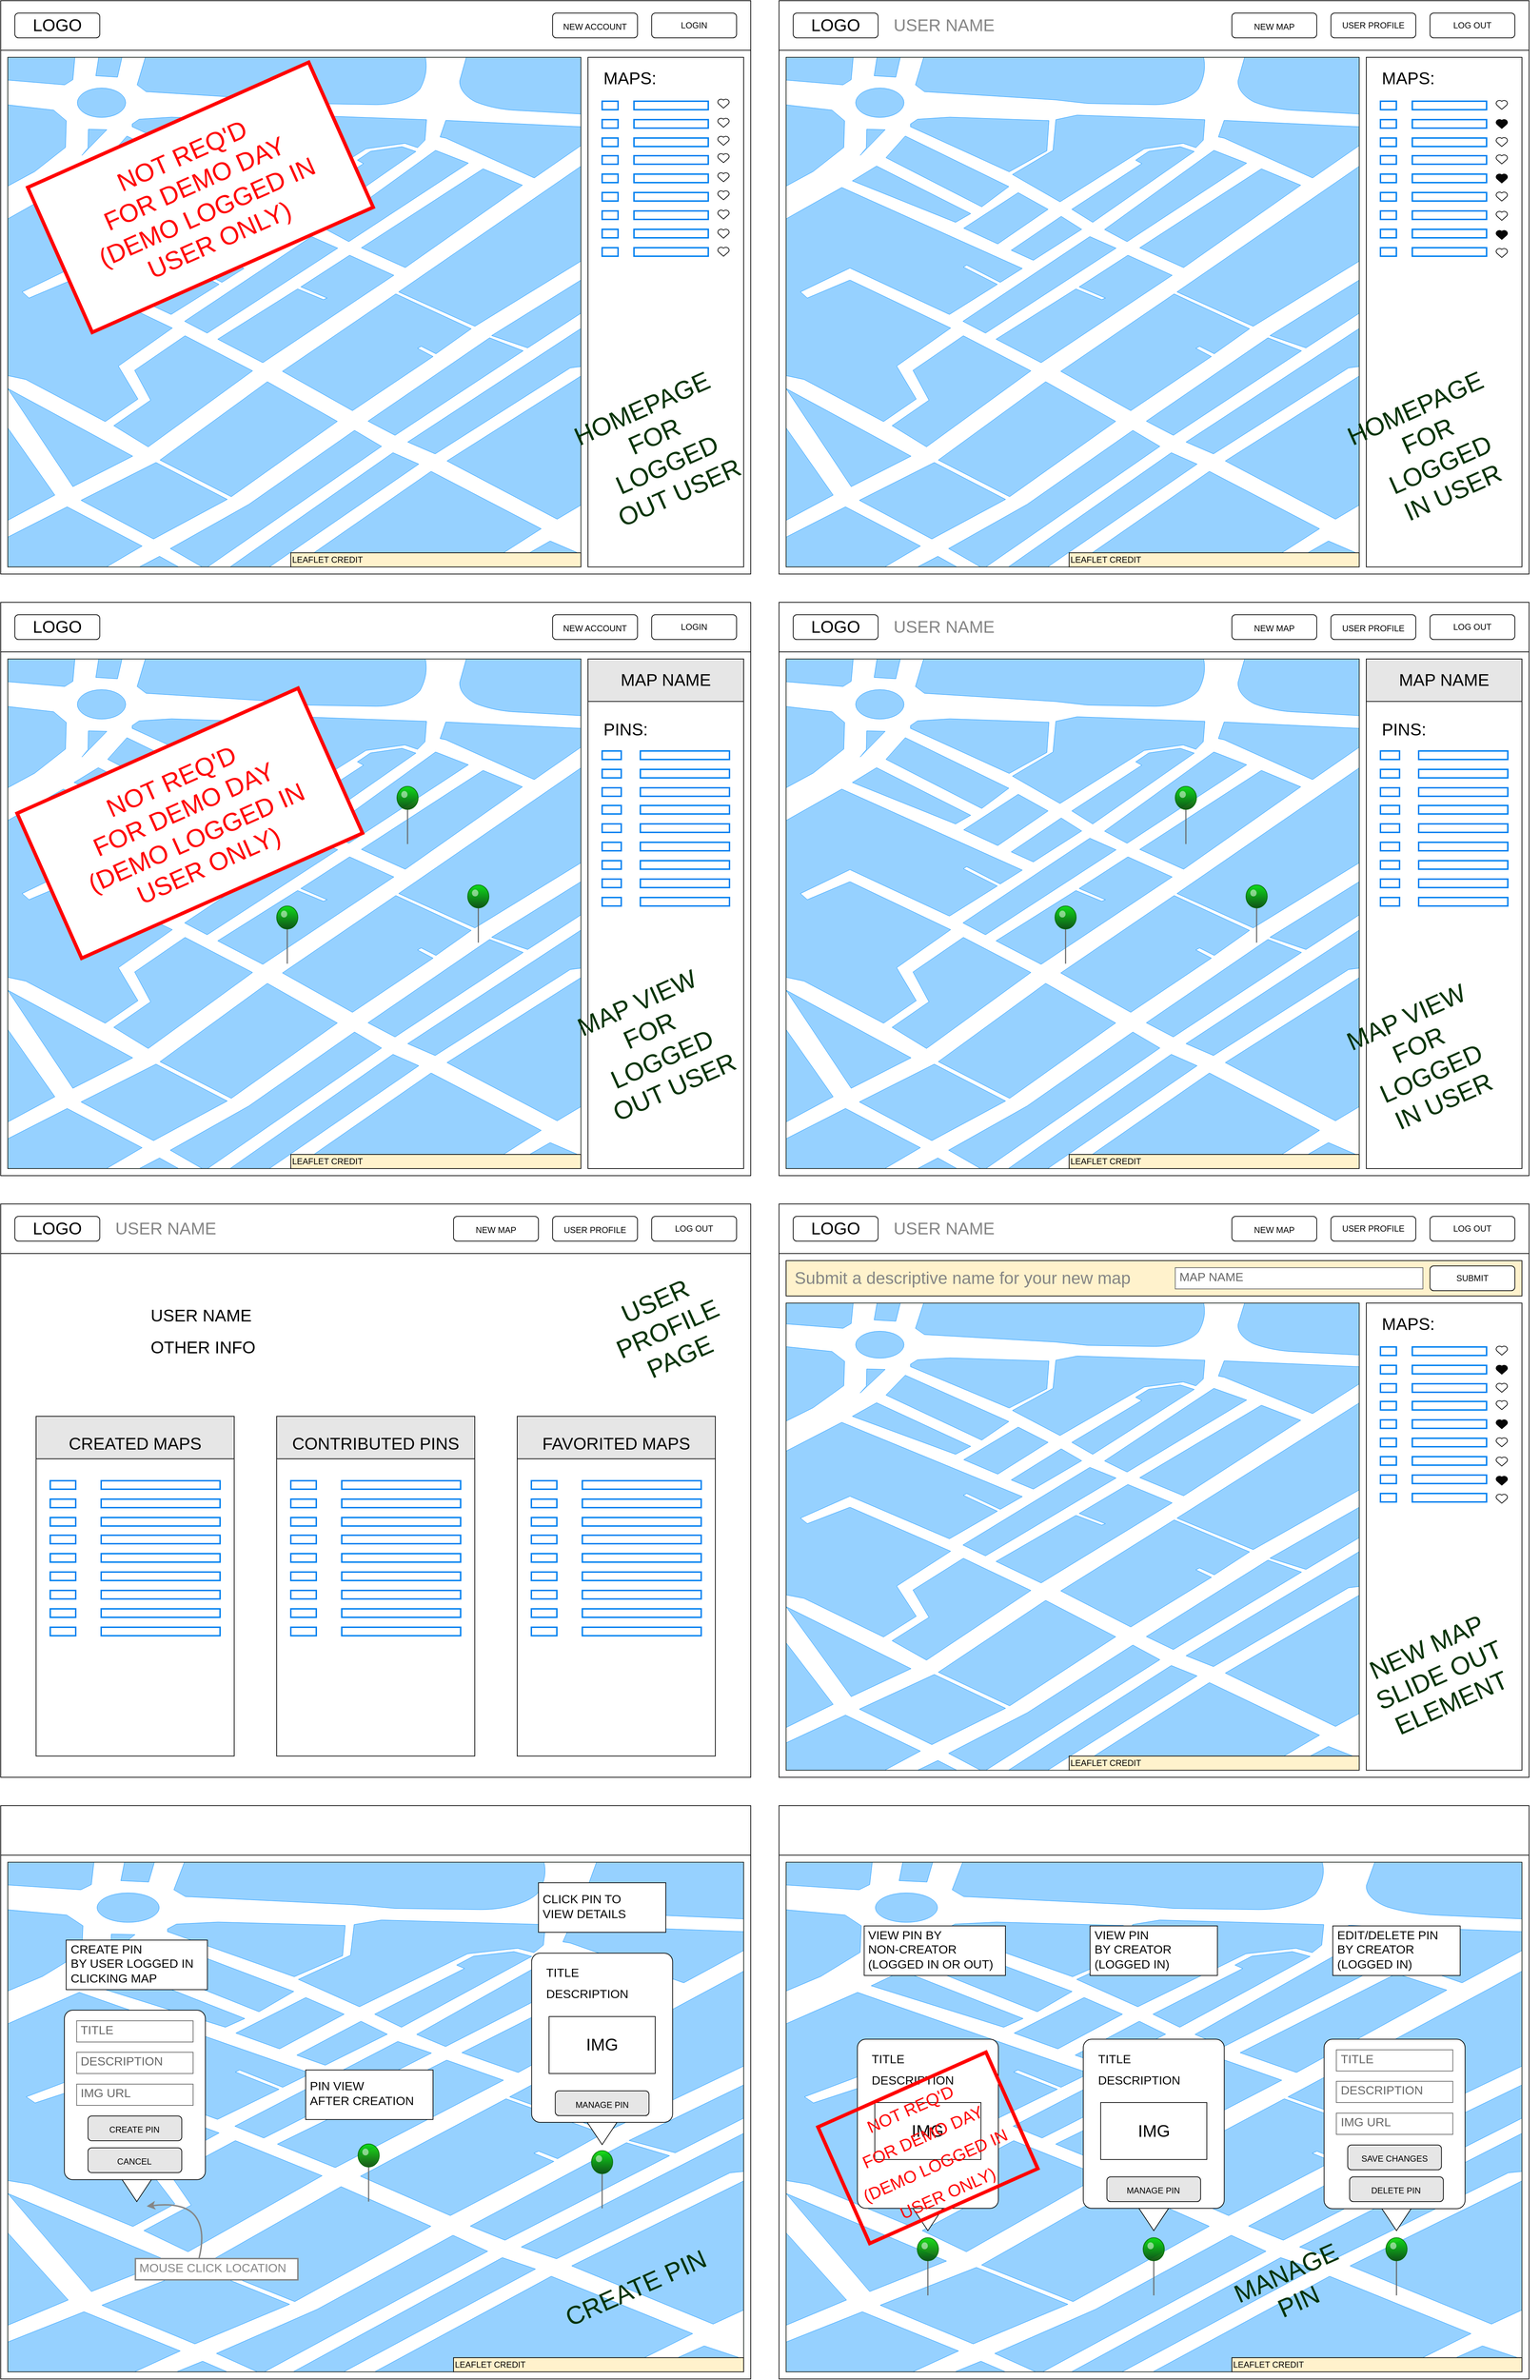 <mxfile version="17.4.4" type="device"><diagram name="Page-1" id="03018318-947c-dd8e-b7a3-06fadd420f32"><mxGraphModel dx="3213" dy="2142" grid="1" gridSize="10" guides="1" tooltips="1" connect="1" arrows="1" fold="1" page="1" pageScale="1" pageWidth="1100" pageHeight="850" background="none" math="0" shadow="0"><root><mxCell id="0"/><mxCell id="1" parent="0"/><mxCell id="XAqKuSyK2m_CRTWHJI9g-225" value="" style="verticalLabelPosition=bottom;verticalAlign=top;html=1;shadow=0;dashed=0;strokeWidth=1;shape=mxgraph.ios.iBgMap;strokeColor=#18211b;strokeColor2=#008cff;fillColor2=#96D1FF;sketch=0;fontSize=24;fillColor=none;" parent="1" vertex="1"><mxGeometry x="1130" y="2650" width="1040" height="720" as="geometry"/></mxCell><mxCell id="XAqKuSyK2m_CRTWHJI9g-220" value="" style="rounded=0;whiteSpace=wrap;html=1;fillColor=none;sketch=0;" parent="1" vertex="1"><mxGeometry x="1120" y="2570" width="1060" height="810" as="geometry"/></mxCell><mxCell id="XAqKuSyK2m_CRTWHJI9g-264" value="" style="triangle;whiteSpace=wrap;html=1;sketch=0;fontSize=24;fontColor=#050505;strokeColor=default;fillColor=default;rotation=90;" parent="1" vertex="1"><mxGeometry x="1619.62" y="3100.5" width="60" height="80" as="geometry"/></mxCell><mxCell id="XAqKuSyK2m_CRTWHJI9g-3" value="" style="rounded=0;whiteSpace=wrap;html=1;fillColor=none;sketch=0;" parent="1" vertex="1"><mxGeometry x="20" y="20" width="1060" height="810" as="geometry"/></mxCell><mxCell id="XAqKuSyK2m_CRTWHJI9g-265" value="" style="triangle;whiteSpace=wrap;html=1;sketch=0;fontSize=24;fontColor=#050505;strokeColor=default;fillColor=default;rotation=90;" parent="1" vertex="1"><mxGeometry x="1962.68" y="3100.5" width="60" height="80" as="geometry"/></mxCell><mxCell id="XAqKuSyK2m_CRTWHJI9g-6" value="" style="rounded=0;whiteSpace=wrap;html=1;fillColor=none;" parent="1" vertex="1"><mxGeometry x="20" y="20" width="1060" height="70" as="geometry"/></mxCell><mxCell id="XAqKuSyK2m_CRTWHJI9g-7" value="&lt;font style=&quot;font-size: 24px&quot;&gt;LOGO&lt;/font&gt;" style="rounded=1;whiteSpace=wrap;html=1;fillColor=none;" parent="1" vertex="1"><mxGeometry x="40" y="37.5" width="120" height="35" as="geometry"/></mxCell><mxCell id="XAqKuSyK2m_CRTWHJI9g-10" value="" style="rounded=0;whiteSpace=wrap;html=1;sketch=0;fontSize=24;fillColor=none;" parent="1" vertex="1"><mxGeometry x="850" y="100" width="220" height="720" as="geometry"/></mxCell><mxCell id="XAqKuSyK2m_CRTWHJI9g-13" value="" style="verticalLabelPosition=bottom;verticalAlign=top;html=1;shadow=0;dashed=0;strokeWidth=1;shape=mxgraph.ios.iBgMap;strokeColor=#18211b;strokeColor2=#008cff;fillColor2=#96D1FF;sketch=0;fontSize=24;fillColor=none;" parent="1" vertex="1"><mxGeometry x="30" y="100" width="810" height="720" as="geometry"/></mxCell><mxCell id="XAqKuSyK2m_CRTWHJI9g-14" value="MAPS:" style="rounded=0;whiteSpace=wrap;html=1;sketch=0;fontSize=24;fillColor=none;strokeColor=none;align=left;" parent="1" vertex="1"><mxGeometry x="870" y="110" width="180" height="40" as="geometry"/></mxCell><mxCell id="XAqKuSyK2m_CRTWHJI9g-16" value="" style="html=1;verticalLabelPosition=bottom;align=center;labelBackgroundColor=#ffffff;verticalAlign=top;strokeWidth=2;strokeColor=#0080F0;shadow=0;dashed=0;shape=mxgraph.ios7.icons.preferences;pointerEvents=1;sketch=0;fontSize=24;fillColor=none;" parent="1" vertex="1"><mxGeometry x="870" y="162" width="150" height="64" as="geometry"/></mxCell><mxCell id="XAqKuSyK2m_CRTWHJI9g-17" value="" style="html=1;verticalLabelPosition=bottom;align=center;labelBackgroundColor=#ffffff;verticalAlign=top;strokeWidth=2;strokeColor=#0080F0;shadow=0;dashed=0;shape=mxgraph.ios7.icons.preferences;pointerEvents=1;sketch=0;fontSize=24;fillColor=none;" parent="1" vertex="1"><mxGeometry x="870" y="239" width="150" height="64" as="geometry"/></mxCell><mxCell id="XAqKuSyK2m_CRTWHJI9g-18" value="" style="html=1;verticalLabelPosition=bottom;align=center;labelBackgroundColor=#ffffff;verticalAlign=top;strokeWidth=2;strokeColor=#0080F0;shadow=0;dashed=0;shape=mxgraph.ios7.icons.preferences;pointerEvents=1;sketch=0;fontSize=24;fillColor=none;" parent="1" vertex="1"><mxGeometry x="870" y="317" width="150" height="64" as="geometry"/></mxCell><mxCell id="XAqKuSyK2m_CRTWHJI9g-20" value="&lt;font style=&quot;font-size: 12px;&quot;&gt;LOGIN&lt;/font&gt;" style="rounded=1;whiteSpace=wrap;html=1;fillColor=none;fontSize=12;" parent="1" vertex="1"><mxGeometry x="940" y="37.5" width="120" height="35" as="geometry"/></mxCell><mxCell id="XAqKuSyK2m_CRTWHJI9g-22" value="&lt;font style=&quot;font-size: 12px&quot;&gt;NEW ACCOUNT&lt;/font&gt;" style="rounded=1;whiteSpace=wrap;html=1;fillColor=none;fontSize=16;" parent="1" vertex="1"><mxGeometry x="800" y="37.5" width="120" height="35" as="geometry"/></mxCell><mxCell id="XAqKuSyK2m_CRTWHJI9g-24" value="LEAFLET CREDIT" style="rounded=0;whiteSpace=wrap;html=1;sketch=0;fontSize=12;strokeColor=default;fillColor=#FFF2CC;align=left;" parent="1" vertex="1"><mxGeometry x="430" y="800" width="410" height="20" as="geometry"/></mxCell><mxCell id="XAqKuSyK2m_CRTWHJI9g-25" value="" style="rounded=0;whiteSpace=wrap;html=1;fillColor=none;sketch=0;" parent="1" vertex="1"><mxGeometry x="20" y="870" width="1060" height="810" as="geometry"/></mxCell><mxCell id="XAqKuSyK2m_CRTWHJI9g-26" value="" style="rounded=0;whiteSpace=wrap;html=1;fillColor=none;" parent="1" vertex="1"><mxGeometry x="20" y="870" width="1060" height="70" as="geometry"/></mxCell><mxCell id="XAqKuSyK2m_CRTWHJI9g-27" value="&lt;font style=&quot;font-size: 24px&quot;&gt;LOGO&lt;/font&gt;" style="rounded=1;whiteSpace=wrap;html=1;fillColor=none;" parent="1" vertex="1"><mxGeometry x="40" y="887.5" width="120" height="35" as="geometry"/></mxCell><mxCell id="XAqKuSyK2m_CRTWHJI9g-28" value="" style="rounded=0;whiteSpace=wrap;html=1;sketch=0;fontSize=24;fillColor=none;" parent="1" vertex="1"><mxGeometry x="850" y="950" width="220" height="720" as="geometry"/></mxCell><mxCell id="XAqKuSyK2m_CRTWHJI9g-42" value="" style="rounded=0;whiteSpace=wrap;html=1;sketch=0;fontSize=48;fontColor=#858585;strokeColor=default;fillColor=#E6E6E6;" parent="1" vertex="1"><mxGeometry x="850" y="950" width="220" height="60" as="geometry"/></mxCell><mxCell id="XAqKuSyK2m_CRTWHJI9g-29" value="" style="verticalLabelPosition=bottom;verticalAlign=top;html=1;shadow=0;dashed=0;strokeWidth=1;shape=mxgraph.ios.iBgMap;strokeColor=#18211b;strokeColor2=#008cff;fillColor2=#96D1FF;sketch=0;fontSize=24;fillColor=none;" parent="1" vertex="1"><mxGeometry x="30" y="950" width="810" height="720" as="geometry"/></mxCell><mxCell id="XAqKuSyK2m_CRTWHJI9g-30" value="MAP NAME" style="rounded=0;whiteSpace=wrap;html=1;sketch=0;fontSize=24;fillColor=none;strokeColor=none;" parent="1" vertex="1"><mxGeometry x="850" y="960" width="220" height="40" as="geometry"/></mxCell><mxCell id="XAqKuSyK2m_CRTWHJI9g-31" value="" style="html=1;verticalLabelPosition=bottom;align=center;labelBackgroundColor=#ffffff;verticalAlign=top;strokeWidth=2;strokeColor=#0080F0;shadow=0;dashed=0;shape=mxgraph.ios7.icons.preferences;pointerEvents=1;sketch=0;fontSize=24;fillColor=none;" parent="1" vertex="1"><mxGeometry x="870" y="1080" width="180" height="64" as="geometry"/></mxCell><mxCell id="XAqKuSyK2m_CRTWHJI9g-32" value="" style="html=1;verticalLabelPosition=bottom;align=center;labelBackgroundColor=#ffffff;verticalAlign=top;strokeWidth=2;strokeColor=#0080F0;shadow=0;dashed=0;shape=mxgraph.ios7.icons.preferences;pointerEvents=1;sketch=0;fontSize=24;fillColor=none;" parent="1" vertex="1"><mxGeometry x="870" y="1157" width="180" height="64" as="geometry"/></mxCell><mxCell id="XAqKuSyK2m_CRTWHJI9g-33" value="" style="html=1;verticalLabelPosition=bottom;align=center;labelBackgroundColor=#ffffff;verticalAlign=top;strokeWidth=2;strokeColor=#0080F0;shadow=0;dashed=0;shape=mxgraph.ios7.icons.preferences;pointerEvents=1;sketch=0;fontSize=24;fillColor=none;" parent="1" vertex="1"><mxGeometry x="870" y="1235" width="180" height="64" as="geometry"/></mxCell><mxCell id="XAqKuSyK2m_CRTWHJI9g-34" value="&lt;font style=&quot;font-size: 12px;&quot;&gt;LOGIN&lt;/font&gt;" style="rounded=1;whiteSpace=wrap;html=1;fillColor=none;fontSize=12;" parent="1" vertex="1"><mxGeometry x="940" y="887.5" width="120" height="35" as="geometry"/></mxCell><mxCell id="XAqKuSyK2m_CRTWHJI9g-35" value="&lt;font style=&quot;font-size: 12px&quot;&gt;NEW ACCOUNT&lt;/font&gt;" style="rounded=1;whiteSpace=wrap;html=1;fillColor=none;fontSize=16;" parent="1" vertex="1"><mxGeometry x="800" y="887.5" width="120" height="35" as="geometry"/></mxCell><mxCell id="XAqKuSyK2m_CRTWHJI9g-36" value="LEAFLET CREDIT" style="rounded=0;whiteSpace=wrap;html=1;sketch=0;fontSize=12;strokeColor=default;fillColor=#FFF2CC;align=left;" parent="1" vertex="1"><mxGeometry x="430" y="1650" width="410" height="20" as="geometry"/></mxCell><mxCell id="XAqKuSyK2m_CRTWHJI9g-263" value="" style="triangle;whiteSpace=wrap;html=1;sketch=0;fontSize=24;fontColor=#050505;strokeColor=default;fillColor=default;rotation=90;" parent="1" vertex="1"><mxGeometry x="1300.38" y="3100.5" width="60" height="80" as="geometry"/></mxCell><mxCell id="XAqKuSyK2m_CRTWHJI9g-39" value="" style="verticalLabelPosition=top;html=1;shadow=0;dashed=0;verticalAlign=bottom;strokeWidth=1;shape=mxgraph.ios.iPin;fillColor2=#00dd00;fillColor3=#004400;strokeColor=#006600;sketch=0;fontSize=48;fillColor=none;" parent="1" vertex="1"><mxGeometry x="580" y="1130" width="30" height="81.5" as="geometry"/></mxCell><mxCell id="XAqKuSyK2m_CRTWHJI9g-43" value="" style="verticalLabelPosition=top;html=1;shadow=0;dashed=0;verticalAlign=bottom;strokeWidth=1;shape=mxgraph.ios.iPin;fillColor2=#00dd00;fillColor3=#004400;strokeColor=#006600;sketch=0;fontSize=48;fillColor=none;" parent="1" vertex="1"><mxGeometry x="410" y="1299" width="30" height="81.5" as="geometry"/></mxCell><mxCell id="XAqKuSyK2m_CRTWHJI9g-44" value="" style="verticalLabelPosition=top;html=1;shadow=0;dashed=0;verticalAlign=bottom;strokeWidth=1;shape=mxgraph.ios.iPin;fillColor2=#00dd00;fillColor3=#004400;strokeColor=#006600;sketch=0;fontSize=48;fillColor=none;" parent="1" vertex="1"><mxGeometry x="680" y="1269.25" width="30" height="81.5" as="geometry"/></mxCell><mxCell id="XAqKuSyK2m_CRTWHJI9g-45" value="PINS:" style="rounded=0;whiteSpace=wrap;html=1;sketch=0;fontSize=24;fillColor=none;strokeColor=none;align=left;" parent="1" vertex="1"><mxGeometry x="870" y="1030" width="130" height="40" as="geometry"/></mxCell><mxCell id="XAqKuSyK2m_CRTWHJI9g-46" value="" style="rounded=0;whiteSpace=wrap;html=1;fillColor=none;sketch=0;" parent="1" vertex="1"><mxGeometry x="1120" y="20" width="1060" height="810" as="geometry"/></mxCell><mxCell id="XAqKuSyK2m_CRTWHJI9g-47" value="" style="rounded=0;whiteSpace=wrap;html=1;fillColor=none;" parent="1" vertex="1"><mxGeometry x="1120" y="20" width="1060" height="70" as="geometry"/></mxCell><mxCell id="XAqKuSyK2m_CRTWHJI9g-48" value="&lt;font style=&quot;font-size: 24px&quot;&gt;LOGO&lt;/font&gt;" style="rounded=1;whiteSpace=wrap;html=1;fillColor=none;" parent="1" vertex="1"><mxGeometry x="1140" y="37.5" width="120" height="35" as="geometry"/></mxCell><mxCell id="XAqKuSyK2m_CRTWHJI9g-49" value="" style="rounded=0;whiteSpace=wrap;html=1;sketch=0;fontSize=24;fillColor=none;" parent="1" vertex="1"><mxGeometry x="1950" y="100" width="220" height="720" as="geometry"/></mxCell><mxCell id="XAqKuSyK2m_CRTWHJI9g-50" value="" style="verticalLabelPosition=bottom;verticalAlign=top;html=1;shadow=0;dashed=0;strokeWidth=1;shape=mxgraph.ios.iBgMap;strokeColor=#18211b;strokeColor2=#008cff;fillColor2=#96D1FF;sketch=0;fontSize=24;fillColor=none;" parent="1" vertex="1"><mxGeometry x="1130" y="100" width="810" height="720" as="geometry"/></mxCell><mxCell id="XAqKuSyK2m_CRTWHJI9g-51" value="MAPS:" style="rounded=0;whiteSpace=wrap;html=1;sketch=0;fontSize=24;fillColor=none;strokeColor=none;align=left;" parent="1" vertex="1"><mxGeometry x="1970" y="110" width="180" height="40" as="geometry"/></mxCell><mxCell id="XAqKuSyK2m_CRTWHJI9g-52" value="" style="html=1;verticalLabelPosition=bottom;align=center;labelBackgroundColor=#ffffff;verticalAlign=top;strokeWidth=2;strokeColor=#0080F0;shadow=0;dashed=0;shape=mxgraph.ios7.icons.preferences;pointerEvents=1;sketch=0;fontSize=24;fillColor=none;" parent="1" vertex="1"><mxGeometry x="1970" y="162" width="150" height="64" as="geometry"/></mxCell><mxCell id="XAqKuSyK2m_CRTWHJI9g-53" value="" style="html=1;verticalLabelPosition=bottom;align=center;labelBackgroundColor=#ffffff;verticalAlign=top;strokeWidth=2;strokeColor=#0080F0;shadow=0;dashed=0;shape=mxgraph.ios7.icons.preferences;pointerEvents=1;sketch=0;fontSize=24;fillColor=none;" parent="1" vertex="1"><mxGeometry x="1970" y="239" width="150" height="64" as="geometry"/></mxCell><mxCell id="XAqKuSyK2m_CRTWHJI9g-54" value="" style="html=1;verticalLabelPosition=bottom;align=center;labelBackgroundColor=#ffffff;verticalAlign=top;strokeWidth=2;strokeColor=#0080F0;shadow=0;dashed=0;shape=mxgraph.ios7.icons.preferences;pointerEvents=1;sketch=0;fontSize=24;fillColor=none;" parent="1" vertex="1"><mxGeometry x="1970" y="317" width="150" height="64" as="geometry"/></mxCell><mxCell id="XAqKuSyK2m_CRTWHJI9g-55" value="&lt;font style=&quot;font-size: 12px&quot;&gt;LOG OUT&lt;/font&gt;" style="rounded=1;whiteSpace=wrap;html=1;fillColor=none;fontSize=12;" parent="1" vertex="1"><mxGeometry x="2040" y="37.5" width="120" height="35" as="geometry"/></mxCell><mxCell id="XAqKuSyK2m_CRTWHJI9g-57" value="LEAFLET CREDIT" style="rounded=0;whiteSpace=wrap;html=1;sketch=0;fontSize=12;strokeColor=default;fillColor=#FFF2CC;align=left;" parent="1" vertex="1"><mxGeometry x="1530" y="800" width="410" height="20" as="geometry"/></mxCell><mxCell id="XAqKuSyK2m_CRTWHJI9g-59" value="&lt;font style=&quot;font-size: 12px&quot;&gt;USER PROFILE&lt;/font&gt;" style="rounded=1;whiteSpace=wrap;html=1;fillColor=none;fontSize=12;" parent="1" vertex="1"><mxGeometry x="1900" y="37.5" width="120" height="35" as="geometry"/></mxCell><mxCell id="XAqKuSyK2m_CRTWHJI9g-61" value="" style="verticalLabelPosition=bottom;verticalAlign=top;html=1;shape=mxgraph.basic.heart;sketch=0;fontSize=48;fontColor=#858585;strokeColor=default;fillColor=none;" parent="1" vertex="1"><mxGeometry x="2133" y="160.5" width="17" height="13" as="geometry"/></mxCell><mxCell id="XAqKuSyK2m_CRTWHJI9g-63" value="" style="verticalLabelPosition=bottom;verticalAlign=top;html=1;shape=mxgraph.basic.heart;sketch=0;fontSize=48;fontColor=#858585;strokeColor=default;fillColor=#050505;" parent="1" vertex="1"><mxGeometry x="2133" y="187.5" width="17" height="13" as="geometry"/></mxCell><mxCell id="XAqKuSyK2m_CRTWHJI9g-64" value="" style="verticalLabelPosition=bottom;verticalAlign=top;html=1;shape=mxgraph.basic.heart;sketch=0;fontSize=48;fontColor=#858585;strokeColor=default;fillColor=none;" parent="1" vertex="1"><mxGeometry x="2133" y="213" width="17" height="13" as="geometry"/></mxCell><mxCell id="XAqKuSyK2m_CRTWHJI9g-65" value="" style="verticalLabelPosition=bottom;verticalAlign=top;html=1;shape=mxgraph.basic.heart;sketch=0;fontSize=48;fontColor=#858585;strokeColor=default;fillColor=none;" parent="1" vertex="1"><mxGeometry x="2133" y="237.5" width="17" height="13" as="geometry"/></mxCell><mxCell id="XAqKuSyK2m_CRTWHJI9g-66" value="" style="verticalLabelPosition=bottom;verticalAlign=top;html=1;shape=mxgraph.basic.heart;sketch=0;fontSize=48;fontColor=#858585;strokeColor=default;fillColor=#050505;" parent="1" vertex="1"><mxGeometry x="2133" y="264.5" width="17" height="13" as="geometry"/></mxCell><mxCell id="XAqKuSyK2m_CRTWHJI9g-67" value="" style="verticalLabelPosition=bottom;verticalAlign=top;html=1;shape=mxgraph.basic.heart;sketch=0;fontSize=48;fontColor=#858585;strokeColor=default;fillColor=none;" parent="1" vertex="1"><mxGeometry x="2133" y="290" width="17" height="13" as="geometry"/></mxCell><mxCell id="XAqKuSyK2m_CRTWHJI9g-68" value="" style="verticalLabelPosition=bottom;verticalAlign=top;html=1;shape=mxgraph.basic.heart;sketch=0;fontSize=48;fontColor=#858585;strokeColor=default;fillColor=none;" parent="1" vertex="1"><mxGeometry x="2133" y="317.25" width="17" height="13" as="geometry"/></mxCell><mxCell id="XAqKuSyK2m_CRTWHJI9g-69" value="" style="verticalLabelPosition=bottom;verticalAlign=top;html=1;shape=mxgraph.basic.heart;sketch=0;fontSize=48;fontColor=#858585;strokeColor=default;fillColor=#050505;" parent="1" vertex="1"><mxGeometry x="2133" y="344.25" width="17" height="13" as="geometry"/></mxCell><mxCell id="XAqKuSyK2m_CRTWHJI9g-70" value="" style="verticalLabelPosition=bottom;verticalAlign=top;html=1;shape=mxgraph.basic.heart;sketch=0;fontSize=48;fontColor=#858585;strokeColor=default;fillColor=none;" parent="1" vertex="1"><mxGeometry x="2133" y="369.75" width="17" height="13" as="geometry"/></mxCell><mxCell id="XAqKuSyK2m_CRTWHJI9g-71" value="" style="verticalLabelPosition=bottom;verticalAlign=top;html=1;shape=mxgraph.basic.heart;sketch=0;fontSize=48;fontColor=#858585;strokeColor=default;fillColor=none;" parent="1" vertex="1"><mxGeometry x="1033" y="158.75" width="17" height="13" as="geometry"/></mxCell><mxCell id="XAqKuSyK2m_CRTWHJI9g-72" value="" style="verticalLabelPosition=bottom;verticalAlign=top;html=1;shape=mxgraph.basic.heart;sketch=0;fontSize=48;fontColor=#858585;strokeColor=default;fillColor=none;" parent="1" vertex="1"><mxGeometry x="1033" y="185.75" width="17" height="13" as="geometry"/></mxCell><mxCell id="XAqKuSyK2m_CRTWHJI9g-73" value="" style="verticalLabelPosition=bottom;verticalAlign=top;html=1;shape=mxgraph.basic.heart;sketch=0;fontSize=48;fontColor=#858585;strokeColor=default;fillColor=none;" parent="1" vertex="1"><mxGeometry x="1033" y="211.25" width="17" height="13" as="geometry"/></mxCell><mxCell id="XAqKuSyK2m_CRTWHJI9g-74" value="" style="verticalLabelPosition=bottom;verticalAlign=top;html=1;shape=mxgraph.basic.heart;sketch=0;fontSize=48;fontColor=#858585;strokeColor=default;fillColor=none;" parent="1" vertex="1"><mxGeometry x="1033" y="235.75" width="17" height="13" as="geometry"/></mxCell><mxCell id="XAqKuSyK2m_CRTWHJI9g-75" value="" style="verticalLabelPosition=bottom;verticalAlign=top;html=1;shape=mxgraph.basic.heart;sketch=0;fontSize=48;fontColor=#858585;strokeColor=default;fillColor=none;" parent="1" vertex="1"><mxGeometry x="1033" y="262.75" width="17" height="13" as="geometry"/></mxCell><mxCell id="XAqKuSyK2m_CRTWHJI9g-76" value="" style="verticalLabelPosition=bottom;verticalAlign=top;html=1;shape=mxgraph.basic.heart;sketch=0;fontSize=48;fontColor=#858585;strokeColor=default;fillColor=none;" parent="1" vertex="1"><mxGeometry x="1033" y="288.25" width="17" height="13" as="geometry"/></mxCell><mxCell id="XAqKuSyK2m_CRTWHJI9g-77" value="" style="verticalLabelPosition=bottom;verticalAlign=top;html=1;shape=mxgraph.basic.heart;sketch=0;fontSize=48;fontColor=#858585;strokeColor=default;fillColor=none;" parent="1" vertex="1"><mxGeometry x="1033" y="315.5" width="17" height="13" as="geometry"/></mxCell><mxCell id="XAqKuSyK2m_CRTWHJI9g-78" value="" style="verticalLabelPosition=bottom;verticalAlign=top;html=1;shape=mxgraph.basic.heart;sketch=0;fontSize=48;fontColor=#858585;strokeColor=default;fillColor=none;" parent="1" vertex="1"><mxGeometry x="1033" y="342.5" width="17" height="13" as="geometry"/></mxCell><mxCell id="XAqKuSyK2m_CRTWHJI9g-79" value="" style="verticalLabelPosition=bottom;verticalAlign=top;html=1;shape=mxgraph.basic.heart;sketch=0;fontSize=48;fontColor=#858585;strokeColor=default;fillColor=none;" parent="1" vertex="1"><mxGeometry x="1033" y="368" width="17" height="13" as="geometry"/></mxCell><mxCell id="XAqKuSyK2m_CRTWHJI9g-80" value="" style="rounded=0;whiteSpace=wrap;html=1;fillColor=none;sketch=0;" parent="1" vertex="1"><mxGeometry x="1120" y="870" width="1060" height="810" as="geometry"/></mxCell><mxCell id="XAqKuSyK2m_CRTWHJI9g-81" value="" style="rounded=0;whiteSpace=wrap;html=1;fillColor=none;" parent="1" vertex="1"><mxGeometry x="1120" y="870" width="1060" height="70" as="geometry"/></mxCell><mxCell id="XAqKuSyK2m_CRTWHJI9g-82" value="&lt;font style=&quot;font-size: 24px&quot;&gt;LOGO&lt;/font&gt;" style="rounded=1;whiteSpace=wrap;html=1;fillColor=none;" parent="1" vertex="1"><mxGeometry x="1140" y="887.5" width="120" height="35" as="geometry"/></mxCell><mxCell id="XAqKuSyK2m_CRTWHJI9g-83" value="" style="rounded=0;whiteSpace=wrap;html=1;sketch=0;fontSize=24;fillColor=none;" parent="1" vertex="1"><mxGeometry x="1950" y="950" width="220" height="720" as="geometry"/></mxCell><mxCell id="XAqKuSyK2m_CRTWHJI9g-84" value="" style="rounded=0;whiteSpace=wrap;html=1;sketch=0;fontSize=48;fontColor=#858585;strokeColor=default;fillColor=#E6E6E6;" parent="1" vertex="1"><mxGeometry x="1950" y="950" width="220" height="60" as="geometry"/></mxCell><mxCell id="XAqKuSyK2m_CRTWHJI9g-85" value="" style="verticalLabelPosition=bottom;verticalAlign=top;html=1;shadow=0;dashed=0;strokeWidth=1;shape=mxgraph.ios.iBgMap;strokeColor=#18211b;strokeColor2=#008cff;fillColor2=#96D1FF;sketch=0;fontSize=24;fillColor=none;" parent="1" vertex="1"><mxGeometry x="1130" y="950" width="810" height="720" as="geometry"/></mxCell><mxCell id="XAqKuSyK2m_CRTWHJI9g-86" value="MAP NAME" style="rounded=0;whiteSpace=wrap;html=1;sketch=0;fontSize=24;fillColor=none;strokeColor=none;" parent="1" vertex="1"><mxGeometry x="1950" y="960" width="220" height="40" as="geometry"/></mxCell><mxCell id="XAqKuSyK2m_CRTWHJI9g-87" value="" style="html=1;verticalLabelPosition=bottom;align=center;labelBackgroundColor=#ffffff;verticalAlign=top;strokeWidth=2;strokeColor=#0080F0;shadow=0;dashed=0;shape=mxgraph.ios7.icons.preferences;pointerEvents=1;sketch=0;fontSize=24;fillColor=none;" parent="1" vertex="1"><mxGeometry x="1970" y="1080" width="180" height="64" as="geometry"/></mxCell><mxCell id="XAqKuSyK2m_CRTWHJI9g-88" value="" style="html=1;verticalLabelPosition=bottom;align=center;labelBackgroundColor=#ffffff;verticalAlign=top;strokeWidth=2;strokeColor=#0080F0;shadow=0;dashed=0;shape=mxgraph.ios7.icons.preferences;pointerEvents=1;sketch=0;fontSize=24;fillColor=none;" parent="1" vertex="1"><mxGeometry x="1970" y="1157" width="180" height="64" as="geometry"/></mxCell><mxCell id="XAqKuSyK2m_CRTWHJI9g-89" value="" style="html=1;verticalLabelPosition=bottom;align=center;labelBackgroundColor=#ffffff;verticalAlign=top;strokeWidth=2;strokeColor=#0080F0;shadow=0;dashed=0;shape=mxgraph.ios7.icons.preferences;pointerEvents=1;sketch=0;fontSize=24;fillColor=none;" parent="1" vertex="1"><mxGeometry x="1970" y="1235" width="180" height="64" as="geometry"/></mxCell><mxCell id="XAqKuSyK2m_CRTWHJI9g-90" value="&lt;font style=&quot;font-size: 12px&quot;&gt;LOG OUT&lt;/font&gt;" style="rounded=1;whiteSpace=wrap;html=1;fillColor=none;fontSize=12;" parent="1" vertex="1"><mxGeometry x="2040" y="887.5" width="120" height="35" as="geometry"/></mxCell><mxCell id="XAqKuSyK2m_CRTWHJI9g-91" value="&lt;font style=&quot;font-size: 12px&quot;&gt;USER PROFILE&lt;/font&gt;" style="rounded=1;whiteSpace=wrap;html=1;fillColor=none;fontSize=16;" parent="1" vertex="1"><mxGeometry x="1900" y="887.5" width="120" height="35" as="geometry"/></mxCell><mxCell id="XAqKuSyK2m_CRTWHJI9g-92" value="LEAFLET CREDIT" style="rounded=0;whiteSpace=wrap;html=1;sketch=0;fontSize=12;strokeColor=default;fillColor=#FFF2CC;align=left;" parent="1" vertex="1"><mxGeometry x="1530" y="1650" width="410" height="20" as="geometry"/></mxCell><mxCell id="XAqKuSyK2m_CRTWHJI9g-93" value="" style="verticalLabelPosition=top;html=1;shadow=0;dashed=0;verticalAlign=bottom;strokeWidth=1;shape=mxgraph.ios.iPin;fillColor2=#00dd00;fillColor3=#004400;strokeColor=#006600;sketch=0;fontSize=48;fillColor=none;" parent="1" vertex="1"><mxGeometry x="1680" y="1130" width="30" height="81.5" as="geometry"/></mxCell><mxCell id="XAqKuSyK2m_CRTWHJI9g-95" value="" style="verticalLabelPosition=top;html=1;shadow=0;dashed=0;verticalAlign=bottom;strokeWidth=1;shape=mxgraph.ios.iPin;fillColor2=#00dd00;fillColor3=#004400;strokeColor=#006600;sketch=0;fontSize=48;fillColor=none;" parent="1" vertex="1"><mxGeometry x="1510" y="1299" width="30" height="81.5" as="geometry"/></mxCell><mxCell id="XAqKuSyK2m_CRTWHJI9g-96" value="" style="verticalLabelPosition=top;html=1;shadow=0;dashed=0;verticalAlign=bottom;strokeWidth=1;shape=mxgraph.ios.iPin;fillColor2=#00dd00;fillColor3=#004400;strokeColor=#006600;sketch=0;fontSize=48;fillColor=none;" parent="1" vertex="1"><mxGeometry x="1780" y="1269.25" width="30" height="81.5" as="geometry"/></mxCell><mxCell id="XAqKuSyK2m_CRTWHJI9g-97" value="PINS:" style="rounded=0;whiteSpace=wrap;html=1;sketch=0;fontSize=24;fillColor=none;strokeColor=none;align=left;" parent="1" vertex="1"><mxGeometry x="1970" y="1030" width="130" height="40" as="geometry"/></mxCell><mxCell id="XAqKuSyK2m_CRTWHJI9g-98" value="" style="rounded=0;whiteSpace=wrap;html=1;fillColor=none;sketch=0;" parent="1" vertex="1"><mxGeometry x="20" y="1720" width="1060" height="810" as="geometry"/></mxCell><mxCell id="XAqKuSyK2m_CRTWHJI9g-99" value="" style="rounded=0;whiteSpace=wrap;html=1;fillColor=none;" parent="1" vertex="1"><mxGeometry x="20" y="1720" width="1060" height="70" as="geometry"/></mxCell><mxCell id="XAqKuSyK2m_CRTWHJI9g-100" value="&lt;font style=&quot;font-size: 24px&quot;&gt;LOGO&lt;/font&gt;" style="rounded=1;whiteSpace=wrap;html=1;fillColor=none;" parent="1" vertex="1"><mxGeometry x="40" y="1737.5" width="120" height="35" as="geometry"/></mxCell><mxCell id="XAqKuSyK2m_CRTWHJI9g-108" value="&lt;font style=&quot;font-size: 12px&quot;&gt;LOG OUT&lt;/font&gt;" style="rounded=1;whiteSpace=wrap;html=1;fillColor=none;fontSize=12;" parent="1" vertex="1"><mxGeometry x="940" y="1737.5" width="120" height="35" as="geometry"/></mxCell><mxCell id="XAqKuSyK2m_CRTWHJI9g-109" value="&lt;font style=&quot;font-size: 12px&quot;&gt;USER PROFILE&lt;/font&gt;" style="rounded=1;whiteSpace=wrap;html=1;fillColor=none;fontSize=16;" parent="1" vertex="1"><mxGeometry x="800" y="1737.5" width="120" height="35" as="geometry"/></mxCell><mxCell id="XAqKuSyK2m_CRTWHJI9g-112" value="USER&lt;br style=&quot;font-size: 36px;&quot;&gt;PROFILE&lt;br style=&quot;font-size: 36px;&quot;&gt;PAGE" style="rounded=0;whiteSpace=wrap;html=1;sketch=0;fontSize=36;strokeColor=none;fillColor=none;rotation=336;fontColor=#003300;" parent="1" vertex="1"><mxGeometry x="875" y="1811.5" width="175" height="169.25" as="geometry"/></mxCell><mxCell id="XAqKuSyK2m_CRTWHJI9g-116" value="&lt;span style=&quot;font-size: 12px&quot;&gt;NEW MAP&lt;/span&gt;" style="rounded=1;whiteSpace=wrap;html=1;fillColor=none;fontSize=16;" parent="1" vertex="1"><mxGeometry x="1760" y="887.5" width="120" height="35" as="geometry"/></mxCell><mxCell id="XAqKuSyK2m_CRTWHJI9g-117" value="&lt;span style=&quot;font-size: 12px&quot;&gt;NEW MAP&lt;/span&gt;" style="rounded=1;whiteSpace=wrap;html=1;fillColor=none;fontSize=16;" parent="1" vertex="1"><mxGeometry x="660" y="1737.5" width="120" height="35" as="geometry"/></mxCell><mxCell id="XAqKuSyK2m_CRTWHJI9g-137" value="" style="shape=image;html=1;verticalAlign=top;verticalLabelPosition=bottom;labelBackgroundColor=#ffffff;imageAspect=0;aspect=fixed;image=https://cdn4.iconfinder.com/data/icons/48-bubbles/48/30.User-128.png;sketch=0;fontSize=48;fontColor=#858585;strokeColor=default;fillColor=#050505;" parent="1" vertex="1"><mxGeometry x="60" y="1820" width="160.75" height="160.75" as="geometry"/></mxCell><mxCell id="XAqKuSyK2m_CRTWHJI9g-139" value="USER NAME" style="rounded=0;whiteSpace=wrap;html=1;sketch=0;fontSize=24;fillColor=none;strokeColor=none;align=left;" parent="1" vertex="1"><mxGeometry x="230" y="1857.69" width="210" height="40" as="geometry"/></mxCell><mxCell id="XAqKuSyK2m_CRTWHJI9g-140" value="" style="rounded=0;whiteSpace=wrap;html=1;sketch=0;fontSize=24;fillColor=none;" parent="1" vertex="1"><mxGeometry x="410" y="2020" width="280" height="480" as="geometry"/></mxCell><mxCell id="XAqKuSyK2m_CRTWHJI9g-141" value="&lt;font color=&quot;#050505&quot; style=&quot;line-height: 1 ; font-size: 24px&quot;&gt;CONTRIBUTED PINS&lt;/font&gt;" style="rounded=0;whiteSpace=wrap;html=1;sketch=0;fontSize=48;fontColor=#858585;strokeColor=default;fillColor=#E6E6E6;verticalAlign=middle;" parent="1" vertex="1"><mxGeometry x="410" y="2020" width="280" height="60" as="geometry"/></mxCell><mxCell id="XAqKuSyK2m_CRTWHJI9g-143" value="" style="html=1;verticalLabelPosition=bottom;align=center;labelBackgroundColor=#ffffff;verticalAlign=top;strokeWidth=2;strokeColor=#0080F0;shadow=0;dashed=0;shape=mxgraph.ios7.icons.preferences;pointerEvents=1;sketch=0;fontSize=24;fillColor=none;" parent="1" vertex="1"><mxGeometry x="430" y="2111" width="240" height="64" as="geometry"/></mxCell><mxCell id="XAqKuSyK2m_CRTWHJI9g-144" value="" style="html=1;verticalLabelPosition=bottom;align=center;labelBackgroundColor=#ffffff;verticalAlign=top;strokeWidth=2;strokeColor=#0080F0;shadow=0;dashed=0;shape=mxgraph.ios7.icons.preferences;pointerEvents=1;sketch=0;fontSize=24;fillColor=none;" parent="1" vertex="1"><mxGeometry x="430" y="2188" width="240" height="64" as="geometry"/></mxCell><mxCell id="XAqKuSyK2m_CRTWHJI9g-145" value="" style="html=1;verticalLabelPosition=bottom;align=center;labelBackgroundColor=#ffffff;verticalAlign=top;strokeWidth=2;strokeColor=#0080F0;shadow=0;dashed=0;shape=mxgraph.ios7.icons.preferences;pointerEvents=1;sketch=0;fontSize=24;fillColor=none;" parent="1" vertex="1"><mxGeometry x="430" y="2266" width="240" height="64" as="geometry"/></mxCell><mxCell id="XAqKuSyK2m_CRTWHJI9g-166" value="OTHER INFO" style="rounded=0;whiteSpace=wrap;html=1;sketch=0;fontSize=24;fillColor=none;strokeColor=none;align=left;" parent="1" vertex="1"><mxGeometry x="230" y="1903.06" width="210" height="40" as="geometry"/></mxCell><mxCell id="XAqKuSyK2m_CRTWHJI9g-174" value="" style="rounded=0;whiteSpace=wrap;html=1;sketch=0;fontSize=24;fillColor=none;" parent="1" vertex="1"><mxGeometry x="750" y="2020" width="280" height="480" as="geometry"/></mxCell><mxCell id="XAqKuSyK2m_CRTWHJI9g-175" value="&lt;font color=&quot;#050505&quot; style=&quot;line-height: 1 ; font-size: 24px&quot;&gt;FAVORITED MAPS&lt;/font&gt;" style="rounded=0;whiteSpace=wrap;html=1;sketch=0;fontSize=48;fontColor=#858585;strokeColor=default;fillColor=#E6E6E6;verticalAlign=middle;" parent="1" vertex="1"><mxGeometry x="750" y="2020" width="280" height="60" as="geometry"/></mxCell><mxCell id="XAqKuSyK2m_CRTWHJI9g-176" value="" style="html=1;verticalLabelPosition=bottom;align=center;labelBackgroundColor=#ffffff;verticalAlign=top;strokeWidth=2;strokeColor=#0080F0;shadow=0;dashed=0;shape=mxgraph.ios7.icons.preferences;pointerEvents=1;sketch=0;fontSize=24;fillColor=none;" parent="1" vertex="1"><mxGeometry x="770" y="2111" width="240" height="64" as="geometry"/></mxCell><mxCell id="XAqKuSyK2m_CRTWHJI9g-177" value="" style="html=1;verticalLabelPosition=bottom;align=center;labelBackgroundColor=#ffffff;verticalAlign=top;strokeWidth=2;strokeColor=#0080F0;shadow=0;dashed=0;shape=mxgraph.ios7.icons.preferences;pointerEvents=1;sketch=0;fontSize=24;fillColor=none;" parent="1" vertex="1"><mxGeometry x="770" y="2188" width="240" height="64" as="geometry"/></mxCell><mxCell id="XAqKuSyK2m_CRTWHJI9g-178" value="" style="html=1;verticalLabelPosition=bottom;align=center;labelBackgroundColor=#ffffff;verticalAlign=top;strokeWidth=2;strokeColor=#0080F0;shadow=0;dashed=0;shape=mxgraph.ios7.icons.preferences;pointerEvents=1;sketch=0;fontSize=24;fillColor=none;" parent="1" vertex="1"><mxGeometry x="770" y="2266" width="240" height="64" as="geometry"/></mxCell><mxCell id="XAqKuSyK2m_CRTWHJI9g-179" value="" style="rounded=0;whiteSpace=wrap;html=1;sketch=0;fontSize=24;fillColor=none;" parent="1" vertex="1"><mxGeometry x="70" y="2020" width="280" height="480" as="geometry"/></mxCell><mxCell id="XAqKuSyK2m_CRTWHJI9g-180" value="&lt;font color=&quot;#050505&quot; style=&quot;font-size: 24px&quot;&gt;CREATED MAPS&lt;/font&gt;" style="rounded=0;whiteSpace=wrap;html=1;sketch=0;fontSize=48;fontColor=#858585;strokeColor=default;fillColor=#E6E6E6;verticalAlign=middle;" parent="1" vertex="1"><mxGeometry x="70" y="2020" width="280" height="60" as="geometry"/></mxCell><mxCell id="XAqKuSyK2m_CRTWHJI9g-181" value="" style="html=1;verticalLabelPosition=bottom;align=center;labelBackgroundColor=#ffffff;verticalAlign=top;strokeWidth=2;strokeColor=#0080F0;shadow=0;dashed=0;shape=mxgraph.ios7.icons.preferences;pointerEvents=1;sketch=0;fontSize=24;fillColor=none;" parent="1" vertex="1"><mxGeometry x="90" y="2111" width="240" height="64" as="geometry"/></mxCell><mxCell id="XAqKuSyK2m_CRTWHJI9g-182" value="" style="html=1;verticalLabelPosition=bottom;align=center;labelBackgroundColor=#ffffff;verticalAlign=top;strokeWidth=2;strokeColor=#0080F0;shadow=0;dashed=0;shape=mxgraph.ios7.icons.preferences;pointerEvents=1;sketch=0;fontSize=24;fillColor=none;" parent="1" vertex="1"><mxGeometry x="90" y="2188" width="240" height="64" as="geometry"/></mxCell><mxCell id="XAqKuSyK2m_CRTWHJI9g-183" value="" style="html=1;verticalLabelPosition=bottom;align=center;labelBackgroundColor=#ffffff;verticalAlign=top;strokeWidth=2;strokeColor=#0080F0;shadow=0;dashed=0;shape=mxgraph.ios7.icons.preferences;pointerEvents=1;sketch=0;fontSize=24;fillColor=none;" parent="1" vertex="1"><mxGeometry x="90" y="2266" width="240" height="64" as="geometry"/></mxCell><mxCell id="XAqKuSyK2m_CRTWHJI9g-184" value="&lt;span style=&quot;font-size: 12px&quot;&gt;NEW MAP&lt;/span&gt;" style="rounded=1;whiteSpace=wrap;html=1;fillColor=none;fontSize=16;" parent="1" vertex="1"><mxGeometry x="1760" y="37.5" width="120" height="35" as="geometry"/></mxCell><mxCell id="XAqKuSyK2m_CRTWHJI9g-185" value="&lt;font color=&quot;#858585&quot;&gt;USER NAME&lt;/font&gt;" style="rounded=0;whiteSpace=wrap;html=1;sketch=0;fontSize=24;fillColor=none;strokeColor=none;align=left;" parent="1" vertex="1"><mxGeometry x="180" y="1735" width="210" height="40" as="geometry"/></mxCell><mxCell id="XAqKuSyK2m_CRTWHJI9g-186" value="&lt;font color=&quot;#858585&quot;&gt;USER NAME&lt;/font&gt;" style="rounded=0;whiteSpace=wrap;html=1;sketch=0;fontSize=24;fillColor=none;strokeColor=none;align=left;" parent="1" vertex="1"><mxGeometry x="1280" y="885" width="210" height="40" as="geometry"/></mxCell><mxCell id="XAqKuSyK2m_CRTWHJI9g-187" value="&lt;font color=&quot;#858585&quot;&gt;USER NAME&lt;/font&gt;" style="rounded=0;whiteSpace=wrap;html=1;sketch=0;fontSize=24;fillColor=none;strokeColor=none;align=left;" parent="1" vertex="1"><mxGeometry x="1280" y="35" width="210" height="40" as="geometry"/></mxCell><mxCell id="XAqKuSyK2m_CRTWHJI9g-192" value="" style="rounded=0;whiteSpace=wrap;html=1;fillColor=none;sketch=0;" parent="1" vertex="1"><mxGeometry x="1120" y="1720" width="1060" height="810" as="geometry"/></mxCell><mxCell id="XAqKuSyK2m_CRTWHJI9g-193" value="" style="rounded=0;whiteSpace=wrap;html=1;fillColor=none;" parent="1" vertex="1"><mxGeometry x="1120" y="1720" width="1060" height="70" as="geometry"/></mxCell><mxCell id="XAqKuSyK2m_CRTWHJI9g-194" value="&lt;font style=&quot;font-size: 24px&quot;&gt;LOGO&lt;/font&gt;" style="rounded=1;whiteSpace=wrap;html=1;fillColor=none;" parent="1" vertex="1"><mxGeometry x="1140" y="1737.5" width="120" height="35" as="geometry"/></mxCell><mxCell id="XAqKuSyK2m_CRTWHJI9g-195" value="" style="rounded=0;whiteSpace=wrap;html=1;sketch=0;fontSize=24;fillColor=none;" parent="1" vertex="1"><mxGeometry x="1950" y="1860" width="220" height="660" as="geometry"/></mxCell><mxCell id="XAqKuSyK2m_CRTWHJI9g-196" value="" style="verticalLabelPosition=bottom;verticalAlign=top;html=1;shadow=0;dashed=0;strokeWidth=1;shape=mxgraph.ios.iBgMap;strokeColor=#18211b;strokeColor2=#008cff;fillColor2=#96D1FF;sketch=0;fontSize=24;fillColor=none;" parent="1" vertex="1"><mxGeometry x="1130" y="1860" width="810" height="660" as="geometry"/></mxCell><mxCell id="XAqKuSyK2m_CRTWHJI9g-197" value="MAPS:" style="rounded=0;whiteSpace=wrap;html=1;sketch=0;fontSize=24;fillColor=none;strokeColor=none;align=left;" parent="1" vertex="1"><mxGeometry x="1970" y="1870" width="180" height="40" as="geometry"/></mxCell><mxCell id="XAqKuSyK2m_CRTWHJI9g-198" value="" style="html=1;verticalLabelPosition=bottom;align=center;labelBackgroundColor=#ffffff;verticalAlign=top;strokeWidth=2;strokeColor=#0080F0;shadow=0;dashed=0;shape=mxgraph.ios7.icons.preferences;pointerEvents=1;sketch=0;fontSize=24;fillColor=none;" parent="1" vertex="1"><mxGeometry x="1970" y="1922" width="150" height="64" as="geometry"/></mxCell><mxCell id="XAqKuSyK2m_CRTWHJI9g-199" value="" style="html=1;verticalLabelPosition=bottom;align=center;labelBackgroundColor=#ffffff;verticalAlign=top;strokeWidth=2;strokeColor=#0080F0;shadow=0;dashed=0;shape=mxgraph.ios7.icons.preferences;pointerEvents=1;sketch=0;fontSize=24;fillColor=none;" parent="1" vertex="1"><mxGeometry x="1970" y="1999" width="150" height="64" as="geometry"/></mxCell><mxCell id="XAqKuSyK2m_CRTWHJI9g-200" value="" style="html=1;verticalLabelPosition=bottom;align=center;labelBackgroundColor=#ffffff;verticalAlign=top;strokeWidth=2;strokeColor=#0080F0;shadow=0;dashed=0;shape=mxgraph.ios7.icons.preferences;pointerEvents=1;sketch=0;fontSize=24;fillColor=none;" parent="1" vertex="1"><mxGeometry x="1970" y="2077" width="150" height="64" as="geometry"/></mxCell><mxCell id="XAqKuSyK2m_CRTWHJI9g-201" value="&lt;font style=&quot;font-size: 12px&quot;&gt;LOG OUT&lt;/font&gt;" style="rounded=1;whiteSpace=wrap;html=1;fillColor=none;fontSize=12;" parent="1" vertex="1"><mxGeometry x="2040" y="1737.5" width="120" height="35" as="geometry"/></mxCell><mxCell id="XAqKuSyK2m_CRTWHJI9g-202" value="LEAFLET CREDIT" style="rounded=0;whiteSpace=wrap;html=1;sketch=0;fontSize=12;strokeColor=default;fillColor=#FFF2CC;align=left;" parent="1" vertex="1"><mxGeometry x="1530" y="2500" width="410" height="20" as="geometry"/></mxCell><mxCell id="XAqKuSyK2m_CRTWHJI9g-204" value="&lt;font style=&quot;font-size: 12px&quot;&gt;USER PROFILE&lt;/font&gt;" style="rounded=1;whiteSpace=wrap;html=1;fillColor=none;fontSize=12;" parent="1" vertex="1"><mxGeometry x="1900" y="1737.5" width="120" height="35" as="geometry"/></mxCell><mxCell id="XAqKuSyK2m_CRTWHJI9g-205" value="" style="verticalLabelPosition=bottom;verticalAlign=top;html=1;shape=mxgraph.basic.heart;sketch=0;fontSize=48;fontColor=#858585;strokeColor=default;fillColor=none;" parent="1" vertex="1"><mxGeometry x="2133" y="1920.5" width="17" height="13" as="geometry"/></mxCell><mxCell id="XAqKuSyK2m_CRTWHJI9g-206" value="" style="verticalLabelPosition=bottom;verticalAlign=top;html=1;shape=mxgraph.basic.heart;sketch=0;fontSize=48;fontColor=#858585;strokeColor=default;fillColor=#050505;" parent="1" vertex="1"><mxGeometry x="2133" y="1947.5" width="17" height="13" as="geometry"/></mxCell><mxCell id="XAqKuSyK2m_CRTWHJI9g-207" value="" style="verticalLabelPosition=bottom;verticalAlign=top;html=1;shape=mxgraph.basic.heart;sketch=0;fontSize=48;fontColor=#858585;strokeColor=default;fillColor=none;" parent="1" vertex="1"><mxGeometry x="2133" y="1973" width="17" height="13" as="geometry"/></mxCell><mxCell id="XAqKuSyK2m_CRTWHJI9g-208" value="" style="verticalLabelPosition=bottom;verticalAlign=top;html=1;shape=mxgraph.basic.heart;sketch=0;fontSize=48;fontColor=#858585;strokeColor=default;fillColor=none;" parent="1" vertex="1"><mxGeometry x="2133" y="1997.5" width="17" height="13" as="geometry"/></mxCell><mxCell id="XAqKuSyK2m_CRTWHJI9g-209" value="" style="verticalLabelPosition=bottom;verticalAlign=top;html=1;shape=mxgraph.basic.heart;sketch=0;fontSize=48;fontColor=#858585;strokeColor=default;fillColor=#050505;" parent="1" vertex="1"><mxGeometry x="2133" y="2024.5" width="17" height="13" as="geometry"/></mxCell><mxCell id="XAqKuSyK2m_CRTWHJI9g-210" value="" style="verticalLabelPosition=bottom;verticalAlign=top;html=1;shape=mxgraph.basic.heart;sketch=0;fontSize=48;fontColor=#858585;strokeColor=default;fillColor=none;" parent="1" vertex="1"><mxGeometry x="2133" y="2050" width="17" height="13" as="geometry"/></mxCell><mxCell id="XAqKuSyK2m_CRTWHJI9g-211" value="" style="verticalLabelPosition=bottom;verticalAlign=top;html=1;shape=mxgraph.basic.heart;sketch=0;fontSize=48;fontColor=#858585;strokeColor=default;fillColor=none;" parent="1" vertex="1"><mxGeometry x="2133" y="2077.25" width="17" height="13" as="geometry"/></mxCell><mxCell id="XAqKuSyK2m_CRTWHJI9g-212" value="" style="verticalLabelPosition=bottom;verticalAlign=top;html=1;shape=mxgraph.basic.heart;sketch=0;fontSize=48;fontColor=#858585;strokeColor=default;fillColor=#050505;" parent="1" vertex="1"><mxGeometry x="2133" y="2104.25" width="17" height="13" as="geometry"/></mxCell><mxCell id="XAqKuSyK2m_CRTWHJI9g-213" value="" style="verticalLabelPosition=bottom;verticalAlign=top;html=1;shape=mxgraph.basic.heart;sketch=0;fontSize=48;fontColor=#858585;strokeColor=default;fillColor=none;" parent="1" vertex="1"><mxGeometry x="2133" y="2129.75" width="17" height="13" as="geometry"/></mxCell><mxCell id="XAqKuSyK2m_CRTWHJI9g-214" value="&lt;span style=&quot;font-size: 12px&quot;&gt;NEW MAP&lt;/span&gt;" style="rounded=1;whiteSpace=wrap;html=1;fillColor=none;fontSize=16;" parent="1" vertex="1"><mxGeometry x="1760" y="1737.5" width="120" height="35" as="geometry"/></mxCell><mxCell id="XAqKuSyK2m_CRTWHJI9g-215" value="&lt;font color=&quot;#858585&quot;&gt;USER NAME&lt;/font&gt;" style="rounded=0;whiteSpace=wrap;html=1;sketch=0;fontSize=24;fillColor=none;strokeColor=none;align=left;" parent="1" vertex="1"><mxGeometry x="1280" y="1735" width="210" height="40" as="geometry"/></mxCell><mxCell id="XAqKuSyK2m_CRTWHJI9g-216" value="" style="rounded=0;whiteSpace=wrap;html=1;sketch=0;fontSize=24;fontColor=#858585;strokeColor=default;fillColor=#FFF2CC;" parent="1" vertex="1"><mxGeometry x="1130" y="1800" width="1040" height="50" as="geometry"/></mxCell><mxCell id="XAqKuSyK2m_CRTWHJI9g-217" value="&lt;font style=&quot;font-size: 12px&quot;&gt;SUBMIT&lt;/font&gt;" style="rounded=1;whiteSpace=wrap;html=1;fillColor=default;fontSize=12;" parent="1" vertex="1"><mxGeometry x="2040" y="1807.5" width="120" height="35" as="geometry"/></mxCell><mxCell id="XAqKuSyK2m_CRTWHJI9g-218" value="&lt;font color=&quot;#858585&quot;&gt;Submit a descriptive name for your new map&lt;/font&gt;" style="rounded=0;whiteSpace=wrap;html=1;sketch=0;fontSize=24;fillColor=none;strokeColor=none;align=left;" parent="1" vertex="1"><mxGeometry x="1140" y="1805" width="640" height="40" as="geometry"/></mxCell><mxCell id="XAqKuSyK2m_CRTWHJI9g-219" value="MAP NAME" style="strokeWidth=1;shadow=0;dashed=0;align=center;html=1;shape=mxgraph.mockup.text.textBox;fontColor=#666666;align=left;fontSize=17;spacingLeft=4;spacingTop=-3;strokeColor=#666666;mainText=;sketch=0;fillColor=#FFFFFF;" parent="1" vertex="1"><mxGeometry x="1680" y="1810" width="350" height="30" as="geometry"/></mxCell><mxCell id="XAqKuSyK2m_CRTWHJI9g-221" value="" style="rounded=0;whiteSpace=wrap;html=1;fillColor=none;" parent="1" vertex="1"><mxGeometry x="1120" y="2570" width="1060" height="70" as="geometry"/></mxCell><mxCell id="XAqKuSyK2m_CRTWHJI9g-232" value="LEAFLET CREDIT" style="rounded=0;whiteSpace=wrap;html=1;sketch=0;fontSize=12;strokeColor=default;fillColor=#FFF2CC;align=left;" parent="1" vertex="1"><mxGeometry x="1760" y="3350" width="410" height="20" as="geometry"/></mxCell><mxCell id="XAqKuSyK2m_CRTWHJI9g-235" value="" style="verticalLabelPosition=top;html=1;shadow=0;dashed=0;verticalAlign=bottom;strokeWidth=1;shape=mxgraph.ios.iPin;fillColor2=#00dd00;fillColor3=#004400;strokeColor=#006600;sketch=0;fontSize=48;fillColor=none;" parent="1" vertex="1"><mxGeometry x="1634.62" y="3180.5" width="30" height="81.5" as="geometry"/></mxCell><mxCell id="XAqKuSyK2m_CRTWHJI9g-262" value="" style="rounded=1;whiteSpace=wrap;html=1;sketch=0;fontSize=24;fontColor=#050505;strokeColor=default;fillColor=default;align=left;arcSize=6;" parent="1" vertex="1"><mxGeometry x="1890.37" y="2900" width="199.25" height="239.5" as="geometry"/></mxCell><mxCell id="XAqKuSyK2m_CRTWHJI9g-236" value="" style="verticalLabelPosition=top;html=1;shadow=0;dashed=0;verticalAlign=bottom;strokeWidth=1;shape=mxgraph.ios.iPin;fillColor2=#00dd00;fillColor3=#004400;strokeColor=#006600;sketch=0;fontSize=48;fillColor=none;" parent="1" vertex="1"><mxGeometry x="1977.67" y="3180.5" width="30" height="81.5" as="geometry"/></mxCell><mxCell id="XAqKuSyK2m_CRTWHJI9g-242" value="" style="rounded=1;whiteSpace=wrap;html=1;sketch=0;fontSize=24;fontColor=#050505;strokeColor=default;fillColor=default;align=left;arcSize=6;" parent="1" vertex="1"><mxGeometry x="1550" y="2900" width="199.25" height="239" as="geometry"/></mxCell><mxCell id="XAqKuSyK2m_CRTWHJI9g-244" value="&lt;span style=&quot;font-size: 12px&quot;&gt;MANAGE PIN&lt;/span&gt;" style="rounded=1;whiteSpace=wrap;html=1;fillColor=#E6E6E6;fontSize=16;" parent="1" vertex="1"><mxGeometry x="1583.38" y="3094.5" width="132.49" height="35" as="geometry"/></mxCell><mxCell id="XAqKuSyK2m_CRTWHJI9g-245" value="TITLE" style="strokeWidth=1;shadow=0;dashed=0;align=center;html=1;shape=mxgraph.mockup.text.textBox;fontColor=#666666;align=left;fontSize=17;spacingLeft=4;spacingTop=-3;strokeColor=#666666;mainText=;sketch=0;fillColor=#FFFFFF;" parent="1" vertex="1"><mxGeometry x="1907.68" y="2915" width="164.62" height="30" as="geometry"/></mxCell><mxCell id="XAqKuSyK2m_CRTWHJI9g-246" value="TITLE" style="strokeWidth=1;shadow=0;dashed=0;align=center;html=1;shape=mxgraph.mockup.text.textBox;fontColor=#050505;align=left;fontSize=17;spacingLeft=4;spacingTop=-3;strokeColor=none;mainText=;sketch=0;fillColor=#FFFFFF;" parent="1" vertex="1"><mxGeometry x="1564.62" y="2915" width="100" height="30" as="geometry"/></mxCell><mxCell id="XAqKuSyK2m_CRTWHJI9g-247" value="DESCRIPTION" style="strokeWidth=1;shadow=0;dashed=0;align=center;html=1;shape=mxgraph.mockup.text.textBox;fontColor=#050505;align=left;fontSize=17;spacingLeft=4;spacingTop=-3;strokeColor=none;mainText=;sketch=0;fillColor=#FFFFFF;" parent="1" vertex="1"><mxGeometry x="1564.62" y="2945" width="100" height="30" as="geometry"/></mxCell><mxCell id="XAqKuSyK2m_CRTWHJI9g-248" value="IMG" style="rounded=0;whiteSpace=wrap;html=1;sketch=0;fontSize=24;fontColor=#050505;strokeColor=default;fillColor=default;" parent="1" vertex="1"><mxGeometry x="1574.62" y="2989.5" width="150" height="80.5" as="geometry"/></mxCell><mxCell id="XAqKuSyK2m_CRTWHJI9g-249" value="EDIT/DELETE PIN&lt;br&gt;BY CREATOR&lt;br&gt;(LOGGED IN)" style="strokeWidth=1;shadow=0;dashed=0;align=center;html=1;shape=mxgraph.mockup.text.textBox;fontColor=#050505;align=left;fontSize=17;spacingLeft=4;spacingTop=-3;strokeColor=default;mainText=;sketch=0;fillColor=default;" parent="1" vertex="1"><mxGeometry x="1902.68" y="2740" width="180" height="70" as="geometry"/></mxCell><mxCell id="XAqKuSyK2m_CRTWHJI9g-250" value="" style="verticalLabelPosition=top;html=1;shadow=0;dashed=0;verticalAlign=bottom;strokeWidth=1;shape=mxgraph.ios.iPin;fillColor2=#00dd00;fillColor3=#004400;strokeColor=#006600;sketch=0;fontSize=48;fillColor=none;" parent="1" vertex="1"><mxGeometry x="1315.37" y="3180.5" width="30" height="81.5" as="geometry"/></mxCell><mxCell id="XAqKuSyK2m_CRTWHJI9g-251" value="" style="rounded=1;whiteSpace=wrap;html=1;sketch=0;fontSize=24;fontColor=#050505;strokeColor=default;fillColor=default;align=left;arcSize=6;" parent="1" vertex="1"><mxGeometry x="1230.75" y="2900" width="199.25" height="239" as="geometry"/></mxCell><mxCell id="XAqKuSyK2m_CRTWHJI9g-253" value="TITLE" style="strokeWidth=1;shadow=0;dashed=0;align=center;html=1;shape=mxgraph.mockup.text.textBox;fontColor=#050505;align=left;fontSize=17;spacingLeft=4;spacingTop=-3;strokeColor=none;mainText=;sketch=0;fillColor=#FFFFFF;" parent="1" vertex="1"><mxGeometry x="1245.37" y="2915" width="100" height="30" as="geometry"/></mxCell><mxCell id="XAqKuSyK2m_CRTWHJI9g-254" value="DESCRIPTION" style="strokeWidth=1;shadow=0;dashed=0;align=center;html=1;shape=mxgraph.mockup.text.textBox;fontColor=#050505;align=left;fontSize=17;spacingLeft=4;spacingTop=-3;strokeColor=none;mainText=;sketch=0;fillColor=#FFFFFF;" parent="1" vertex="1"><mxGeometry x="1245.37" y="2945" width="100" height="30" as="geometry"/></mxCell><mxCell id="XAqKuSyK2m_CRTWHJI9g-255" value="IMG" style="rounded=0;whiteSpace=wrap;html=1;sketch=0;fontSize=24;fontColor=#050505;strokeColor=default;fillColor=default;" parent="1" vertex="1"><mxGeometry x="1255.37" y="2989.5" width="150" height="80.5" as="geometry"/></mxCell><mxCell id="XAqKuSyK2m_CRTWHJI9g-256" value="VIEW PIN&lt;br&gt;BY CREATOR&lt;br&gt;(LOGGED IN)" style="strokeWidth=1;shadow=0;dashed=0;align=center;html=1;shape=mxgraph.mockup.text.textBox;fontColor=#050505;align=left;fontSize=17;spacingLeft=4;spacingTop=-3;strokeColor=default;mainText=;sketch=0;fillColor=default;" parent="1" vertex="1"><mxGeometry x="1559.62" y="2740" width="180" height="70" as="geometry"/></mxCell><mxCell id="XAqKuSyK2m_CRTWHJI9g-257" value="VIEW PIN BY &lt;br&gt;NON-CREATOR&lt;br&gt;(LOGGED IN OR OUT)" style="strokeWidth=1;shadow=0;dashed=0;align=center;html=1;shape=mxgraph.mockup.text.textBox;fontColor=#050505;align=left;fontSize=17;spacingLeft=4;spacingTop=-3;strokeColor=default;mainText=;sketch=0;fillColor=default;" parent="1" vertex="1"><mxGeometry x="1240.37" y="2740" width="199.63" height="70" as="geometry"/></mxCell><mxCell id="XAqKuSyK2m_CRTWHJI9g-258" value="DESCRIPTION" style="strokeWidth=1;shadow=0;dashed=0;align=center;html=1;shape=mxgraph.mockup.text.textBox;fontColor=#666666;align=left;fontSize=17;spacingLeft=4;spacingTop=-3;strokeColor=#666666;mainText=;sketch=0;fillColor=#FFFFFF;" parent="1" vertex="1"><mxGeometry x="1907.68" y="2959.5" width="164.62" height="30" as="geometry"/></mxCell><mxCell id="XAqKuSyK2m_CRTWHJI9g-259" value="IMG URL" style="strokeWidth=1;shadow=0;dashed=0;align=center;html=1;shape=mxgraph.mockup.text.textBox;fontColor=#666666;align=left;fontSize=17;spacingLeft=4;spacingTop=-3;strokeColor=#666666;mainText=;sketch=0;fillColor=#FFFFFF;" parent="1" vertex="1"><mxGeometry x="1907.68" y="3004.5" width="164.62" height="30" as="geometry"/></mxCell><mxCell id="XAqKuSyK2m_CRTWHJI9g-260" value="&lt;span style=&quot;font-size: 12px&quot;&gt;SAVE CHANGES&lt;/span&gt;" style="rounded=1;whiteSpace=wrap;html=1;fillColor=#E6E6E6;fontSize=16;" parent="1" vertex="1"><mxGeometry x="1923.75" y="3049.5" width="132.49" height="35" as="geometry"/></mxCell><mxCell id="XAqKuSyK2m_CRTWHJI9g-261" value="&lt;span style=&quot;font-size: 12px&quot;&gt;DELETE PIN&lt;/span&gt;" style="rounded=1;whiteSpace=wrap;html=1;fillColor=#E6E6E6;fontSize=16;" parent="1" vertex="1"><mxGeometry x="1926.43" y="3094.5" width="132.49" height="35" as="geometry"/></mxCell><mxCell id="XAqKuSyK2m_CRTWHJI9g-266" value="MAP VIEW&lt;br&gt;FOR LOGGED&lt;br&gt;OUT USER" style="rounded=0;whiteSpace=wrap;html=1;sketch=0;fontSize=36;strokeColor=none;fillColor=none;rotation=336;fontColor=#003300;" parent="1" vertex="1"><mxGeometry x="827.5" y="1410" width="235" height="169.25" as="geometry"/></mxCell><mxCell id="XAqKuSyK2m_CRTWHJI9g-267" value="HOMEPAGE&lt;br&gt;FOR LOGGED&lt;br&gt;OUT USER" style="rounded=0;whiteSpace=wrap;html=1;sketch=0;fontSize=36;strokeColor=none;fillColor=none;rotation=336;fontColor=#003300;" parent="1" vertex="1"><mxGeometry x="835" y="570" width="235" height="169.25" as="geometry"/></mxCell><mxCell id="XAqKuSyK2m_CRTWHJI9g-268" value="HOMEPAGE&lt;br&gt;FOR LOGGED&lt;br&gt;IN USER" style="rounded=0;whiteSpace=wrap;html=1;sketch=0;fontSize=36;strokeColor=none;fillColor=none;rotation=336;fontColor=#003300;" parent="1" vertex="1"><mxGeometry x="1927.5" y="570" width="235" height="169.25" as="geometry"/></mxCell><mxCell id="XAqKuSyK2m_CRTWHJI9g-269" value="MAP VIEW&lt;br&gt;FOR LOGGED&lt;br&gt;IN USER" style="rounded=0;whiteSpace=wrap;html=1;sketch=0;fontSize=36;strokeColor=none;fillColor=none;rotation=336;fontColor=#003300;" parent="1" vertex="1"><mxGeometry x="1915" y="1430" width="235" height="169.25" as="geometry"/></mxCell><mxCell id="XAqKuSyK2m_CRTWHJI9g-270" value="NEW MAP&lt;br&gt;SLIDE OUT&lt;br&gt;ELEMENT" style="rounded=0;whiteSpace=wrap;html=1;sketch=0;fontSize=36;strokeColor=none;fillColor=none;rotation=336;fontColor=#003300;" parent="1" vertex="1"><mxGeometry x="1935" y="2300" width="235" height="169.25" as="geometry"/></mxCell><mxCell id="XAqKuSyK2m_CRTWHJI9g-271" value="MANAGE&lt;br&gt;PIN" style="rounded=0;whiteSpace=wrap;html=1;sketch=0;fontSize=36;strokeColor=none;fillColor=none;rotation=336;fontColor=#003300;" parent="1" vertex="1"><mxGeometry x="1727.68" y="3220" width="235" height="60.96" as="geometry"/></mxCell><mxCell id="u_hSo5bXw3gpSpP_iJz0-1" value="NOT REQ'D&lt;br&gt;FOR DEMO DAY&lt;br&gt;(DEMO LOGGED IN USER ONLY)" style="rounded=0;whiteSpace=wrap;html=1;sketch=0;fontSize=36;strokeColor=#FF0000;fillColor=default;rotation=336;fontColor=#FF0000;strokeWidth=5;" parent="1" vertex="1"><mxGeometry x="84.99" y="185.75" width="434.63" height="224.15" as="geometry"/></mxCell><mxCell id="u_hSo5bXw3gpSpP_iJz0-2" value="NOT REQ'D&lt;br&gt;FOR DEMO DAY&lt;br&gt;(DEMO LOGGED IN USER ONLY)" style="rounded=0;whiteSpace=wrap;html=1;sketch=0;fontSize=36;strokeColor=#FF0000;fillColor=default;rotation=336;fontColor=#FF0000;strokeWidth=5;" parent="1" vertex="1"><mxGeometry x="70.0" y="1070" width="434.63" height="224.15" as="geometry"/></mxCell><mxCell id="u_hSo5bXw3gpSpP_iJz0-3" value="" style="verticalLabelPosition=bottom;verticalAlign=top;html=1;shadow=0;dashed=0;strokeWidth=1;shape=mxgraph.ios.iBgMap;strokeColor=#18211b;strokeColor2=#008cff;fillColor2=#96D1FF;sketch=0;fontSize=24;fillColor=none;" parent="1" vertex="1"><mxGeometry x="30" y="2650" width="1040" height="720" as="geometry"/></mxCell><mxCell id="u_hSo5bXw3gpSpP_iJz0-4" value="" style="rounded=0;whiteSpace=wrap;html=1;fillColor=none;sketch=0;" parent="1" vertex="1"><mxGeometry x="20" y="2570" width="1060" height="810" as="geometry"/></mxCell><mxCell id="u_hSo5bXw3gpSpP_iJz0-5" value="" style="triangle;whiteSpace=wrap;html=1;sketch=0;fontSize=24;fontColor=#050505;strokeColor=default;fillColor=default;rotation=90;" parent="1" vertex="1"><mxGeometry x="839.99" y="2979" width="60" height="80" as="geometry"/></mxCell><mxCell id="u_hSo5bXw3gpSpP_iJz0-6" value="" style="triangle;whiteSpace=wrap;html=1;sketch=0;fontSize=24;fontColor=#050505;strokeColor=default;fillColor=default;rotation=90;" parent="1" vertex="1"><mxGeometry x="182.31" y="3059.5" width="60" height="80" as="geometry"/></mxCell><mxCell id="u_hSo5bXw3gpSpP_iJz0-8" value="" style="rounded=0;whiteSpace=wrap;html=1;fillColor=none;" parent="1" vertex="1"><mxGeometry x="20" y="2570" width="1060" height="70" as="geometry"/></mxCell><mxCell id="u_hSo5bXw3gpSpP_iJz0-9" value="LEAFLET CREDIT" style="rounded=0;whiteSpace=wrap;html=1;sketch=0;fontSize=12;strokeColor=default;fillColor=#FFF2CC;align=left;" parent="1" vertex="1"><mxGeometry x="660" y="3350" width="410" height="20" as="geometry"/></mxCell><mxCell id="u_hSo5bXw3gpSpP_iJz0-11" value="" style="rounded=1;whiteSpace=wrap;html=1;sketch=0;fontSize=24;fontColor=#050505;strokeColor=default;fillColor=default;align=left;arcSize=6;" parent="1" vertex="1"><mxGeometry x="110" y="2859" width="199.25" height="239.5" as="geometry"/></mxCell><mxCell id="u_hSo5bXw3gpSpP_iJz0-12" value="" style="verticalLabelPosition=top;html=1;shadow=0;dashed=0;verticalAlign=bottom;strokeWidth=1;shape=mxgraph.ios.iPin;fillColor2=#00dd00;fillColor3=#004400;strokeColor=#006600;sketch=0;fontSize=48;fillColor=none;" parent="1" vertex="1"><mxGeometry x="525.0" y="3048" width="30" height="81.5" as="geometry"/></mxCell><mxCell id="u_hSo5bXw3gpSpP_iJz0-13" value="" style="rounded=1;whiteSpace=wrap;html=1;sketch=0;fontSize=24;fontColor=#050505;strokeColor=default;fillColor=default;align=left;arcSize=6;" parent="1" vertex="1"><mxGeometry x="770.37" y="2778.5" width="199.25" height="239" as="geometry"/></mxCell><mxCell id="u_hSo5bXw3gpSpP_iJz0-14" value="&lt;span style=&quot;font-size: 12px&quot;&gt;MANAGE PIN&lt;/span&gt;" style="rounded=1;whiteSpace=wrap;html=1;fillColor=#E6E6E6;fontSize=16;" parent="1" vertex="1"><mxGeometry x="803.75" y="2973" width="132.49" height="35" as="geometry"/></mxCell><mxCell id="u_hSo5bXw3gpSpP_iJz0-15" value="TITLE" style="strokeWidth=1;shadow=0;dashed=0;align=center;html=1;shape=mxgraph.mockup.text.textBox;fontColor=#666666;align=left;fontSize=17;spacingLeft=4;spacingTop=-3;strokeColor=#666666;mainText=;sketch=0;fillColor=#FFFFFF;" parent="1" vertex="1"><mxGeometry x="127.31" y="2874" width="164.62" height="30" as="geometry"/></mxCell><mxCell id="u_hSo5bXw3gpSpP_iJz0-16" value="TITLE" style="strokeWidth=1;shadow=0;dashed=0;align=center;html=1;shape=mxgraph.mockup.text.textBox;fontColor=#050505;align=left;fontSize=17;spacingLeft=4;spacingTop=-3;strokeColor=none;mainText=;sketch=0;fillColor=#FFFFFF;" parent="1" vertex="1"><mxGeometry x="784.99" y="2793.5" width="100" height="30" as="geometry"/></mxCell><mxCell id="u_hSo5bXw3gpSpP_iJz0-17" value="DESCRIPTION" style="strokeWidth=1;shadow=0;dashed=0;align=center;html=1;shape=mxgraph.mockup.text.textBox;fontColor=#050505;align=left;fontSize=17;spacingLeft=4;spacingTop=-3;strokeColor=none;mainText=;sketch=0;fillColor=#FFFFFF;" parent="1" vertex="1"><mxGeometry x="784.99" y="2823.5" width="100" height="30" as="geometry"/></mxCell><mxCell id="u_hSo5bXw3gpSpP_iJz0-18" value="IMG" style="rounded=0;whiteSpace=wrap;html=1;sketch=0;fontSize=24;fontColor=#050505;strokeColor=default;fillColor=default;" parent="1" vertex="1"><mxGeometry x="794.99" y="2868" width="150" height="80.5" as="geometry"/></mxCell><mxCell id="u_hSo5bXw3gpSpP_iJz0-25" value="PIN VIEW&lt;br&gt;AFTER CREATION" style="strokeWidth=1;shadow=0;dashed=0;align=center;html=1;shape=mxgraph.mockup.text.textBox;fontColor=#050505;align=left;fontSize=17;spacingLeft=4;spacingTop=-3;strokeColor=default;mainText=;sketch=0;fillColor=default;" parent="1" vertex="1"><mxGeometry x="451" y="2943.5" width="180" height="70" as="geometry"/></mxCell><mxCell id="u_hSo5bXw3gpSpP_iJz0-26" value="CREATE PIN&lt;br&gt;BY USER LOGGED IN&lt;br&gt;CLICKING MAP" style="strokeWidth=1;shadow=0;dashed=0;align=center;html=1;shape=mxgraph.mockup.text.textBox;fontColor=#050505;align=left;fontSize=17;spacingLeft=4;spacingTop=-3;strokeColor=default;mainText=;sketch=0;fillColor=default;" parent="1" vertex="1"><mxGeometry x="112.5" y="2760" width="199.63" height="70" as="geometry"/></mxCell><mxCell id="u_hSo5bXw3gpSpP_iJz0-27" value="DESCRIPTION" style="strokeWidth=1;shadow=0;dashed=0;align=center;html=1;shape=mxgraph.mockup.text.textBox;fontColor=#666666;align=left;fontSize=17;spacingLeft=4;spacingTop=-3;strokeColor=#666666;mainText=;sketch=0;fillColor=#FFFFFF;" parent="1" vertex="1"><mxGeometry x="127.31" y="2918.5" width="164.62" height="30" as="geometry"/></mxCell><mxCell id="u_hSo5bXw3gpSpP_iJz0-28" value="IMG URL" style="strokeWidth=1;shadow=0;dashed=0;align=center;html=1;shape=mxgraph.mockup.text.textBox;fontColor=#666666;align=left;fontSize=17;spacingLeft=4;spacingTop=-3;strokeColor=#666666;mainText=;sketch=0;fillColor=#FFFFFF;" parent="1" vertex="1"><mxGeometry x="127.31" y="2963.5" width="164.62" height="30" as="geometry"/></mxCell><mxCell id="u_hSo5bXw3gpSpP_iJz0-29" value="&lt;span style=&quot;font-size: 12px&quot;&gt;CREATE PIN&lt;/span&gt;" style="rounded=1;whiteSpace=wrap;html=1;fillColor=#E6E6E6;fontSize=16;" parent="1" vertex="1"><mxGeometry x="143.38" y="3008.5" width="132.49" height="35" as="geometry"/></mxCell><mxCell id="u_hSo5bXw3gpSpP_iJz0-30" value="&lt;span style=&quot;font-size: 12px&quot;&gt;CANCEL&lt;/span&gt;" style="rounded=1;whiteSpace=wrap;html=1;fillColor=#E6E6E6;fontSize=16;" parent="1" vertex="1"><mxGeometry x="143.37" y="3053.5" width="132.49" height="35" as="geometry"/></mxCell><mxCell id="u_hSo5bXw3gpSpP_iJz0-31" value="CREATE PIN" style="rounded=0;whiteSpace=wrap;html=1;sketch=0;fontSize=36;strokeColor=none;fillColor=none;rotation=336;fontColor=#003300;" parent="1" vertex="1"><mxGeometry x="800" y="3220.96" width="235" height="60" as="geometry"/></mxCell><mxCell id="u_hSo5bXw3gpSpP_iJz0-32" value="CLICK PIN TO&lt;br&gt;VIEW DETAILS" style="strokeWidth=1;shadow=0;dashed=0;align=center;html=1;shape=mxgraph.mockup.text.textBox;fontColor=#050505;align=left;fontSize=17;spacingLeft=4;spacingTop=-3;strokeColor=default;mainText=;sketch=0;fillColor=default;" parent="1" vertex="1"><mxGeometry x="780" y="2679" width="180" height="70" as="geometry"/></mxCell><mxCell id="u_hSo5bXw3gpSpP_iJz0-33" value="" style="verticalLabelPosition=top;html=1;shadow=0;dashed=0;verticalAlign=bottom;strokeWidth=1;shape=mxgraph.ios.iPin;fillColor2=#00dd00;fillColor3=#004400;strokeColor=#006600;sketch=0;fontSize=48;fillColor=none;" parent="1" vertex="1"><mxGeometry x="854.99" y="3057.5" width="30" height="81.5" as="geometry"/></mxCell><mxCell id="u_hSo5bXw3gpSpP_iJz0-34" value="" style="shape=image;html=1;verticalAlign=top;verticalLabelPosition=bottom;labelBackgroundColor=#ffffff;imageAspect=0;aspect=fixed;image=https://cdn4.iconfinder.com/data/icons/geomicons/32/672366-x-128.png;fontColor=#FF0000;strokeColor=#FF0000;strokeWidth=5;fillColor=default;" parent="1" vertex="1"><mxGeometry x="198.31" y="3122" width="28" height="28" as="geometry"/></mxCell><mxCell id="u_hSo5bXw3gpSpP_iJz0-35" value="" style="shape=image;html=1;verticalAlign=top;verticalLabelPosition=bottom;labelBackgroundColor=#ffffff;imageAspect=0;aspect=fixed;image=https://cdn4.iconfinder.com/data/icons/geomicons/32/672366-x-128.png;fontColor=#FF0000;strokeColor=#FF0000;strokeWidth=5;fillColor=default;" parent="1" vertex="1"><mxGeometry x="527" y="3122" width="28" height="28" as="geometry"/></mxCell><mxCell id="u_hSo5bXw3gpSpP_iJz0-36" value="" style="shape=image;html=1;verticalAlign=top;verticalLabelPosition=bottom;labelBackgroundColor=#ffffff;imageAspect=0;aspect=fixed;image=https://cdn4.iconfinder.com/data/icons/geomicons/32/672366-x-128.png;fontColor=#FF0000;strokeColor=#FF0000;strokeWidth=5;fillColor=default;" parent="1" vertex="1"><mxGeometry x="856.99" y="3129.5" width="28" height="28" as="geometry"/></mxCell><mxCell id="u_hSo5bXw3gpSpP_iJz0-37" value="MOUSE CLICK LOCATION" style="strokeWidth=2;shadow=0;dashed=0;align=center;html=1;shape=mxgraph.mockup.text.textBox;fontColor=#858585;align=left;fontSize=17;spacingLeft=4;spacingTop=-3;strokeColor=#858585;mainText=;sketch=0;fillColor=default;" parent="1" vertex="1"><mxGeometry x="210.37" y="3210" width="229.63" height="30" as="geometry"/></mxCell><mxCell id="u_hSo5bXw3gpSpP_iJz0-38" value="" style="curved=1;endArrow=classic;html=1;rounded=0;fontColor=#FF0000;exitX=0.392;exitY=-0.028;exitDx=0;exitDy=0;exitPerimeter=0;entryX=1;entryY=0.5;entryDx=0;entryDy=0;strokeWidth=2;strokeColor=#858585;" parent="1" source="u_hSo5bXw3gpSpP_iJz0-37" target="u_hSo5bXw3gpSpP_iJz0-34" edge="1"><mxGeometry width="50" height="50" relative="1" as="geometry"><mxPoint x="570" y="3100" as="sourcePoint"/><mxPoint x="620" y="3050" as="targetPoint"/><Array as="points"><mxPoint x="310" y="3170"/><mxPoint x="280" y="3130"/></Array></mxGeometry></mxCell><mxCell id="Wy6KAXxCzk-OPbW6Jj-I-45" value="&lt;font style=&quot;font-size: 24px&quot;&gt;NOT REQ'D&lt;br&gt;FOR DEMO DAY&lt;br&gt;(DEMO LOGGED IN USER ONLY)&lt;/font&gt;" style="rounded=0;whiteSpace=wrap;html=1;sketch=0;fontSize=36;strokeColor=#FF0000;fillColor=none;rotation=336;fontColor=#FF0000;strokeWidth=5;" parent="1" vertex="1"><mxGeometry x="1200.37" y="2963.5" width="260" height="180" as="geometry"/></mxCell></root></mxGraphModel></diagram></mxfile>